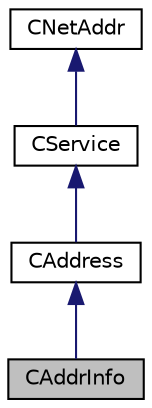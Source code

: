 digraph "CAddrInfo"
{
  edge [fontname="Helvetica",fontsize="10",labelfontname="Helvetica",labelfontsize="10"];
  node [fontname="Helvetica",fontsize="10",shape=record];
  Node0 [label="CAddrInfo",height=0.2,width=0.4,color="black", fillcolor="grey75", style="filled", fontcolor="black"];
  Node1 -> Node0 [dir="back",color="midnightblue",fontsize="10",style="solid",fontname="Helvetica"];
  Node1 [label="CAddress",height=0.2,width=0.4,color="black", fillcolor="white", style="filled",URL="$d1/d6c/class_c_address.html",tooltip="A CService with information about it as peer. "];
  Node2 -> Node1 [dir="back",color="midnightblue",fontsize="10",style="solid",fontname="Helvetica"];
  Node2 [label="CService",height=0.2,width=0.4,color="black", fillcolor="white", style="filled",URL="$d3/dcc/class_c_service.html",tooltip="A combination of a network address (CNetAddr) and a (TCP) port. "];
  Node3 -> Node2 [dir="back",color="midnightblue",fontsize="10",style="solid",fontname="Helvetica"];
  Node3 [label="CNetAddr",height=0.2,width=0.4,color="black", fillcolor="white", style="filled",URL="$d3/dc3/class_c_net_addr.html",tooltip="IP address (IPv6, or IPv4 using mapped IPv6 range (::FFFF:0:0/96)) "];
}
